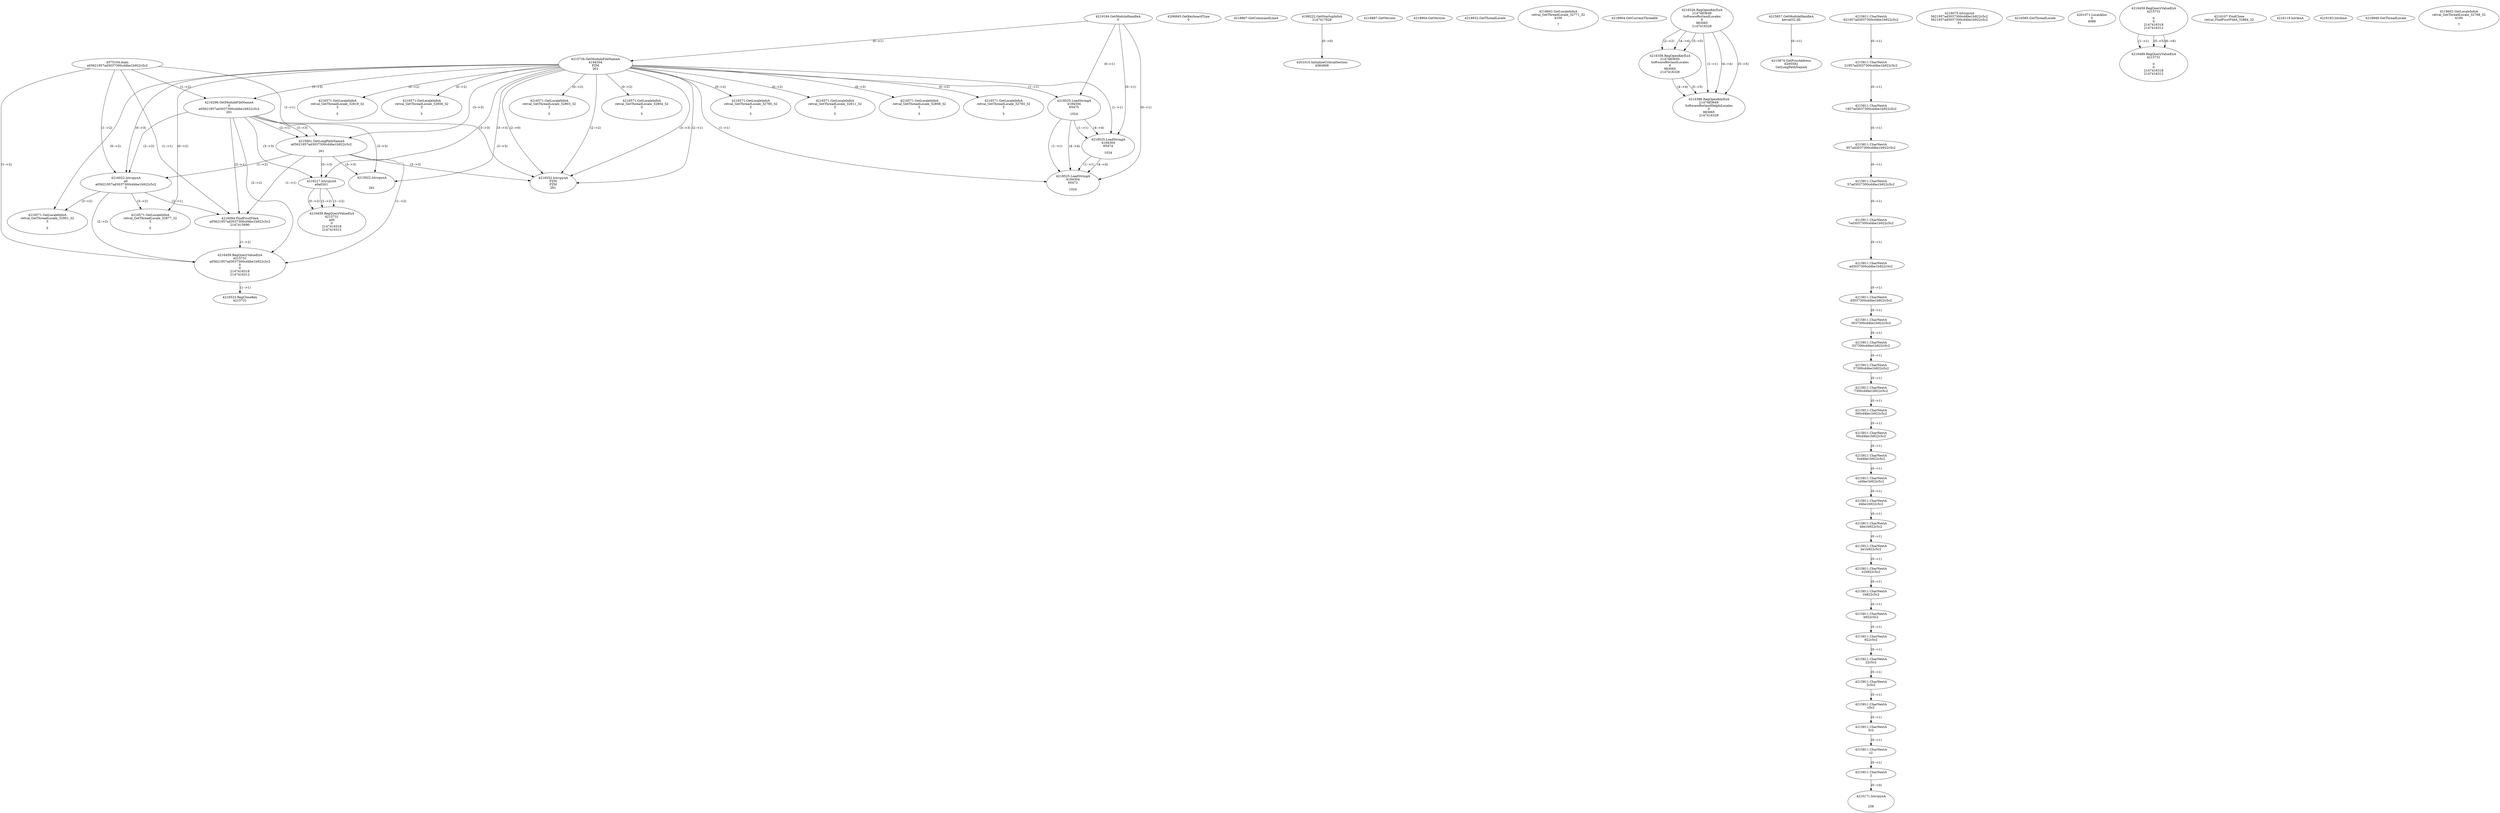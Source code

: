 // Global SCDG with merge call
digraph {
	0 [label="4575104.main
a05621957ad3037300cd4be1b922c5c2"]
	1 [label="4219184.GetModuleHandleA
0"]
	2 [label="4206845.GetKeyboardType
0"]
	3 [label="4218867.GetCommandLineA
"]
	4 [label="4199222.GetStartupInfoA
2147417628"]
	5 [label="4218887.GetVersion
"]
	6 [label="4218904.GetVersion
"]
	7 [label="4218932.GetThreadLocale
"]
	8 [label="4218602.GetLocaleInfoA
retval_GetThreadLocale_32771_32
4100

7"]
	9 [label="4218964.GetCurrentThreadId
"]
	10 [label="4215726.GetModuleFileNameA
4194304
PZM
261"]
	1 -> 10 [label="(0-->1)"]
	11 [label="4216296.GetModuleFileNameA
0
a05621957ad3037300cd4be1b922c5c2
261"]
	0 -> 11 [label="(1-->2)"]
	10 -> 11 [label="(3-->3)"]
	12 [label="4216326.RegOpenKeyExA
2147483649
Software\Borland\Locales
0
983065
2147416328"]
	13 [label="4215857.GetModuleHandleA
kernel32.dll"]
	14 [label="4215874.GetProcAddress
6295592
GetLongPathNameA"]
	13 -> 14 [label="(0-->1)"]
	15 [label="4215901.GetLongPathNameA
a05621957ad3037300cd4be1b922c5c2

261"]
	0 -> 15 [label="(1-->1)"]
	11 -> 15 [label="(2-->1)"]
	10 -> 15 [label="(3-->3)"]
	11 -> 15 [label="(3-->3)"]
	16 [label="4216022.lstrcpynA
a0
a05621957ad3037300cd4be1b922c5c2
3"]
	0 -> 16 [label="(1-->2)"]
	11 -> 16 [label="(2-->2)"]
	15 -> 16 [label="(1-->2)"]
	10 -> 16 [label="(0-->3)"]
	17 [label="4215811.CharNextA
621957ad3037300cd4be1b922c5c2"]
	18 [label="4215811.CharNextA
21957ad3037300cd4be1b922c5c2"]
	17 -> 18 [label="(0-->1)"]
	19 [label="4215811.CharNextA
1957ad3037300cd4be1b922c5c2"]
	18 -> 19 [label="(0-->1)"]
	20 [label="4215811.CharNextA
957ad3037300cd4be1b922c5c2"]
	19 -> 20 [label="(0-->1)"]
	21 [label="4215811.CharNextA
57ad3037300cd4be1b922c5c2"]
	20 -> 21 [label="(0-->1)"]
	22 [label="4215811.CharNextA
7ad3037300cd4be1b922c5c2"]
	21 -> 22 [label="(0-->1)"]
	23 [label="4215811.CharNextA
ad3037300cd4be1b922c5c2"]
	22 -> 23 [label="(0-->1)"]
	24 [label="4215811.CharNextA
d3037300cd4be1b922c5c2"]
	23 -> 24 [label="(0-->1)"]
	25 [label="4215811.CharNextA
3037300cd4be1b922c5c2"]
	24 -> 25 [label="(0-->1)"]
	26 [label="4215811.CharNextA
037300cd4be1b922c5c2"]
	25 -> 26 [label="(0-->1)"]
	27 [label="4215811.CharNextA
37300cd4be1b922c5c2"]
	26 -> 27 [label="(0-->1)"]
	28 [label="4215811.CharNextA
7300cd4be1b922c5c2"]
	27 -> 28 [label="(0-->1)"]
	29 [label="4215811.CharNextA
300cd4be1b922c5c2"]
	28 -> 29 [label="(0-->1)"]
	30 [label="4215811.CharNextA
00cd4be1b922c5c2"]
	29 -> 30 [label="(0-->1)"]
	31 [label="4215811.CharNextA
0cd4be1b922c5c2"]
	30 -> 31 [label="(0-->1)"]
	32 [label="4215811.CharNextA
cd4be1b922c5c2"]
	31 -> 32 [label="(0-->1)"]
	33 [label="4215811.CharNextA
d4be1b922c5c2"]
	32 -> 33 [label="(0-->1)"]
	34 [label="4215811.CharNextA
4be1b922c5c2"]
	33 -> 34 [label="(0-->1)"]
	35 [label="4215811.CharNextA
be1b922c5c2"]
	34 -> 35 [label="(0-->1)"]
	36 [label="4215811.CharNextA
e1b922c5c2"]
	35 -> 36 [label="(0-->1)"]
	37 [label="4215811.CharNextA
1b922c5c2"]
	36 -> 37 [label="(0-->1)"]
	38 [label="4215811.CharNextA
b922c5c2"]
	37 -> 38 [label="(0-->1)"]
	39 [label="4215811.CharNextA
922c5c2"]
	38 -> 39 [label="(0-->1)"]
	40 [label="4215811.CharNextA
22c5c2"]
	39 -> 40 [label="(0-->1)"]
	41 [label="4215811.CharNextA
2c5c2"]
	40 -> 41 [label="(0-->1)"]
	42 [label="4215811.CharNextA
c5c2"]
	41 -> 42 [label="(0-->1)"]
	43 [label="4215811.CharNextA
5c2"]
	42 -> 43 [label="(0-->1)"]
	44 [label="4215811.CharNextA
c2"]
	43 -> 44 [label="(0-->1)"]
	45 [label="4215811.CharNextA
2"]
	44 -> 45 [label="(0-->1)"]
	46 [label="4216075.lstrcpynA
5621957ad3037300cd4be1b922c5c2
5621957ad3037300cd4be1b922c5c2
31"]
	47 [label="4216094.FindFirstFileA
a05621957ad3037300cd4be1b922c5c2
2147415690"]
	0 -> 47 [label="(1-->1)"]
	11 -> 47 [label="(2-->1)"]
	15 -> 47 [label="(1-->1)"]
	16 -> 47 [label="(2-->1)"]
	48 [label="4216459.RegQueryValueExA
4215731
a05621957ad3037300cd4be1b922c5c2
0
0
2147416318
2147416312"]
	0 -> 48 [label="(1-->2)"]
	11 -> 48 [label="(2-->2)"]
	15 -> 48 [label="(1-->2)"]
	16 -> 48 [label="(2-->2)"]
	47 -> 48 [label="(1-->2)"]
	49 [label="4216523.RegCloseKey
4215731"]
	48 -> 49 [label="(1-->1)"]
	50 [label="4216552.lstrcpynA
PZM
PZM
261"]
	10 -> 50 [label="(2-->1)"]
	10 -> 50 [label="(2-->2)"]
	10 -> 50 [label="(3-->3)"]
	11 -> 50 [label="(3-->3)"]
	15 -> 50 [label="(3-->3)"]
	10 -> 50 [label="(2-->0)"]
	51 [label="4216565.GetThreadLocale
"]
	52 [label="4216571.GetLocaleInfoA
retval_GetThreadLocale_32877_32
3

5"]
	10 -> 52 [label="(0-->2)"]
	16 -> 52 [label="(3-->2)"]
	53 [label="4218525.LoadStringA
4194304
65475

1024"]
	1 -> 53 [label="(0-->1)"]
	10 -> 53 [label="(1-->1)"]
	54 [label="4218525.LoadStringA
4194304
65474

1024"]
	1 -> 54 [label="(0-->1)"]
	10 -> 54 [label="(1-->1)"]
	53 -> 54 [label="(1-->1)"]
	53 -> 54 [label="(4-->4)"]
	55 [label="4201010.InitializeCriticalSection
4584908"]
	4 -> 55 [label="(0-->0)"]
	56 [label="4201071.LocalAlloc
0
4088"]
	57 [label="4215922.lstrcpynA


261"]
	10 -> 57 [label="(3-->3)"]
	11 -> 57 [label="(3-->3)"]
	15 -> 57 [label="(3-->3)"]
	58 [label="4216459.RegQueryValueExA
4215731

0
0
2147416318
2147416312"]
	59 [label="4216489.RegQueryValueExA
4215731

0
0
2147416318
2147416312"]
	58 -> 59 [label="(1-->1)"]
	58 -> 59 [label="(5-->5)"]
	58 -> 59 [label="(6-->6)"]
	60 [label="4216571.GetLocaleInfoA
retval_GetThreadLocale_32803_32
3

5"]
	10 -> 60 [label="(0-->2)"]
	61 [label="4218525.LoadStringA
4194304
65472

1024"]
	1 -> 61 [label="(0-->1)"]
	10 -> 61 [label="(1-->1)"]
	53 -> 61 [label="(1-->1)"]
	54 -> 61 [label="(1-->1)"]
	53 -> 61 [label="(4-->4)"]
	54 -> 61 [label="(4-->4)"]
	62 [label="4216107.FindClose
retval_FindFirstFileA_32864_32"]
	63 [label="4216119.lstrlenA
"]
	64 [label="4216171.lstrcpynA


258"]
	45 -> 64 [label="(0-->0)"]
	65 [label="4216183.lstrlenA
"]
	66 [label="4216217.lstrcpynA
a0\
a0\
261"]
	10 -> 66 [label="(3-->3)"]
	11 -> 66 [label="(3-->3)"]
	15 -> 66 [label="(3-->3)"]
	67 [label="4216459.RegQueryValueExA
4215731
a0\
0
0
2147416318
2147416312"]
	66 -> 67 [label="(1-->2)"]
	66 -> 67 [label="(2-->2)"]
	66 -> 67 [label="(0-->2)"]
	68 [label="4216571.GetLocaleInfoA
retval_GetThreadLocale_32901_32
3

5"]
	10 -> 68 [label="(0-->2)"]
	16 -> 68 [label="(3-->2)"]
	69 [label="4216356.RegOpenKeyExA
2147483650
Software\Borland\Locales
0
983065
2147416328"]
	12 -> 69 [label="(2-->2)"]
	12 -> 69 [label="(4-->4)"]
	12 -> 69 [label="(5-->5)"]
	70 [label="4216386.RegOpenKeyExA
2147483649
Software\Borland\Delphi\Locales
0
983065
2147416328"]
	12 -> 70 [label="(1-->1)"]
	12 -> 70 [label="(4-->4)"]
	69 -> 70 [label="(4-->4)"]
	12 -> 70 [label="(5-->5)"]
	69 -> 70 [label="(5-->5)"]
	71 [label="4216571.GetLocaleInfoA
retval_GetThreadLocale_32804_32
3

5"]
	10 -> 71 [label="(0-->2)"]
	72 [label="4216571.GetLocaleInfoA
retval_GetThreadLocale_32785_32
3

5"]
	10 -> 72 [label="(0-->2)"]
	73 [label="4216571.GetLocaleInfoA
retval_GetThreadLocale_32811_32
3

5"]
	10 -> 73 [label="(0-->2)"]
	74 [label="4216571.GetLocaleInfoA
retval_GetThreadLocale_32808_32
3

5"]
	10 -> 74 [label="(0-->2)"]
	75 [label="4216571.GetLocaleInfoA
retval_GetThreadLocale_32793_32
3

5"]
	10 -> 75 [label="(0-->2)"]
	76 [label="4216571.GetLocaleInfoA
retval_GetThreadLocale_32819_32
3

5"]
	10 -> 76 [label="(0-->2)"]
	77 [label="4218949.GetThreadLocale
"]
	78 [label="4218602.GetLocaleInfoA
retval_GetThreadLocale_32768_32
4100

7"]
	79 [label="4216571.GetLocaleInfoA
retval_GetThreadLocale_32856_32
3

5"]
	10 -> 79 [label="(0-->2)"]
}
